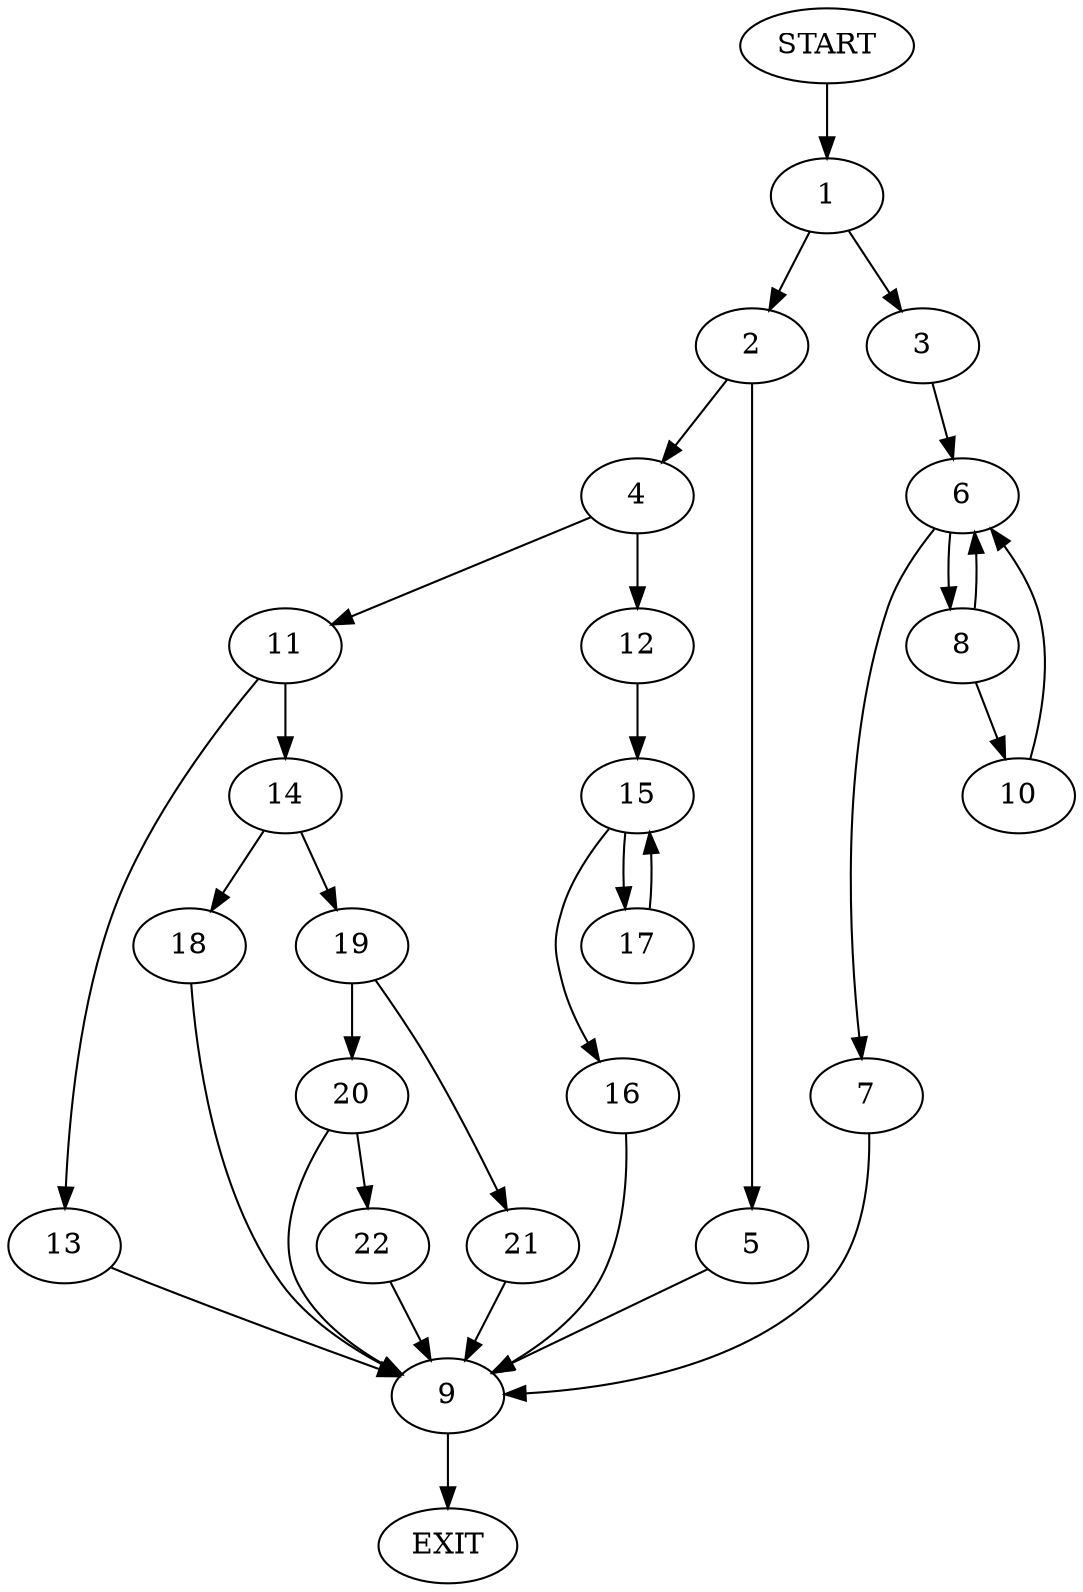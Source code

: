 digraph {
0 [label="START"]
23 [label="EXIT"]
0 -> 1
1 -> 2
1 -> 3
2 -> 4
2 -> 5
3 -> 6
6 -> 7
6 -> 8
7 -> 9
8 -> 6
8 -> 10
10 -> 6
9 -> 23
5 -> 9
4 -> 11
4 -> 12
11 -> 13
11 -> 14
12 -> 15
15 -> 16
15 -> 17
16 -> 9
17 -> 15
14 -> 18
14 -> 19
13 -> 9
19 -> 20
19 -> 21
18 -> 9
21 -> 9
20 -> 9
20 -> 22
22 -> 9
}
